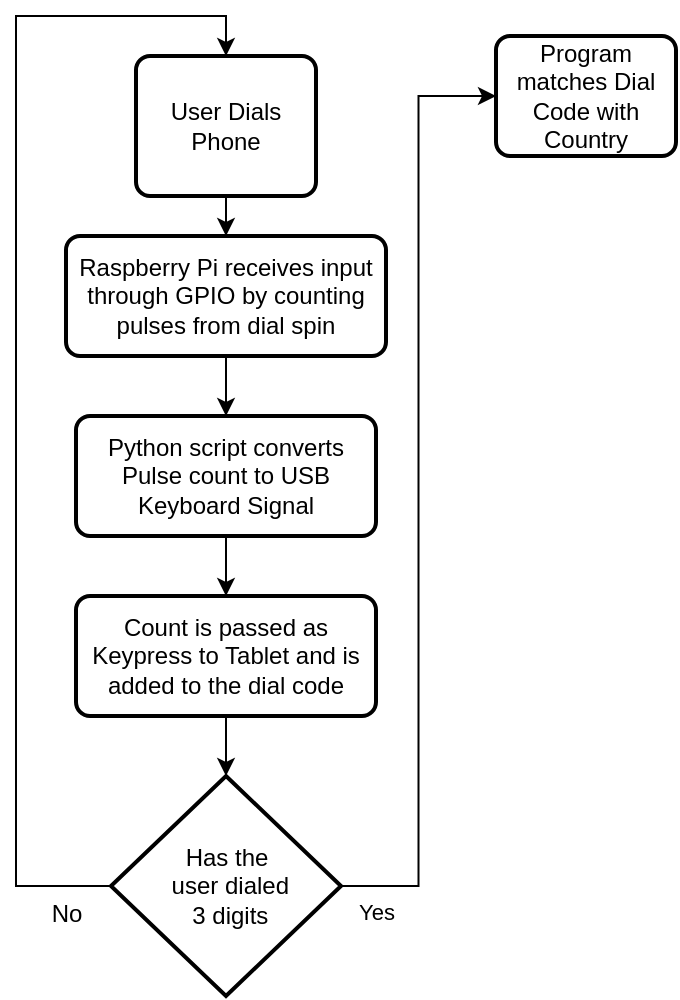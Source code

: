 <mxfile version="16.5.1" type="device"><diagram id="3JBherdVbbNZYM-BLbzv" name="Page-1"><mxGraphModel dx="709" dy="628" grid="1" gridSize="10" guides="1" tooltips="1" connect="1" arrows="1" fold="1" page="1" pageScale="1" pageWidth="850" pageHeight="1100" math="0" shadow="0"><root><mxCell id="0"/><mxCell id="1" parent="0"/><mxCell id="Dqg0gnAiCTm7pa3ZWLo--4" value="" style="edgeStyle=orthogonalEdgeStyle;rounded=0;orthogonalLoop=1;jettySize=auto;html=1;entryX=0.5;entryY=0;entryDx=0;entryDy=0;" parent="1" source="Dqg0gnAiCTm7pa3ZWLo--31" target="Dqg0gnAiCTm7pa3ZWLo--32" edge="1"><mxGeometry relative="1" as="geometry"><mxPoint x="145" y="110.0" as="sourcePoint"/><mxPoint x="145" y="130.0" as="targetPoint"/></mxGeometry></mxCell><mxCell id="Dqg0gnAiCTm7pa3ZWLo--20" style="edgeStyle=orthogonalEdgeStyle;rounded=0;orthogonalLoop=1;jettySize=auto;html=1;entryX=0.5;entryY=0;entryDx=0;entryDy=0;entryPerimeter=0;exitX=0.5;exitY=1;exitDx=0;exitDy=0;" parent="1" source="Dqg0gnAiCTm7pa3ZWLo--37" target="Dqg0gnAiCTm7pa3ZWLo--19" edge="1"><mxGeometry relative="1" as="geometry"><mxPoint x="140.029" y="410" as="sourcePoint"/></mxGeometry></mxCell><mxCell id="Dqg0gnAiCTm7pa3ZWLo--21" style="edgeStyle=orthogonalEdgeStyle;rounded=0;orthogonalLoop=1;jettySize=auto;html=1;entryX=0.5;entryY=0;entryDx=0;entryDy=0;exitX=0;exitY=0.5;exitDx=0;exitDy=0;exitPerimeter=0;" parent="1" source="Dqg0gnAiCTm7pa3ZWLo--19" target="Dqg0gnAiCTm7pa3ZWLo--31" edge="1"><mxGeometry relative="1" as="geometry"><mxPoint x="145" y="60" as="targetPoint"/><Array as="points"><mxPoint x="40" y="465"/><mxPoint x="40" y="30"/><mxPoint x="145" y="30"/></Array></mxGeometry></mxCell><mxCell id="Dqg0gnAiCTm7pa3ZWLo--22" value="No" style="edgeLabel;html=1;align=center;verticalAlign=top;resizable=0;points=[];fontSize=12;" parent="Dqg0gnAiCTm7pa3ZWLo--21" vertex="1" connectable="0"><mxGeometry x="-0.83" y="-3" relative="1" as="geometry"><mxPoint x="22" y="4" as="offset"/></mxGeometry></mxCell><mxCell id="ghjFsBjEfaQiXUaX_Viu-1" value="Yes" style="edgeStyle=orthogonalEdgeStyle;rounded=0;orthogonalLoop=1;jettySize=auto;html=1;entryX=0;entryY=0.5;entryDx=0;entryDy=0;verticalAlign=top;" edge="1" parent="1" source="Dqg0gnAiCTm7pa3ZWLo--19" target="Dqg0gnAiCTm7pa3ZWLo--30"><mxGeometry x="-0.926" relative="1" as="geometry"><mxPoint as="offset"/></mxGeometry></mxCell><mxCell id="Dqg0gnAiCTm7pa3ZWLo--19" value="Has the&lt;br&gt;&amp;nbsp;user dialed&lt;br&gt;&amp;nbsp;3 digits" style="strokeWidth=2;html=1;shape=mxgraph.flowchart.decision;whiteSpace=wrap;" parent="1" vertex="1"><mxGeometry x="87.5" y="410" width="115" height="110" as="geometry"/></mxCell><mxCell id="Dqg0gnAiCTm7pa3ZWLo--30" value="&lt;span&gt;Program matches Dial Code with Country&lt;/span&gt;" style="rounded=1;whiteSpace=wrap;html=1;absoluteArcSize=1;arcSize=14;strokeWidth=2;fontSize=12;" parent="1" vertex="1"><mxGeometry x="280" y="40" width="90" height="60" as="geometry"/></mxCell><mxCell id="Dqg0gnAiCTm7pa3ZWLo--31" value="User Dials &lt;br&gt;Phone" style="rounded=1;whiteSpace=wrap;html=1;absoluteArcSize=1;arcSize=14;strokeWidth=2;fontSize=12;" parent="1" vertex="1"><mxGeometry x="100" y="50" width="90" height="70" as="geometry"/></mxCell><mxCell id="Dqg0gnAiCTm7pa3ZWLo--36" style="edgeStyle=orthogonalEdgeStyle;rounded=0;orthogonalLoop=1;jettySize=auto;html=1;entryX=0.5;entryY=0;entryDx=0;entryDy=0;fontSize=12;" parent="1" source="Dqg0gnAiCTm7pa3ZWLo--32" target="Dqg0gnAiCTm7pa3ZWLo--35" edge="1"><mxGeometry relative="1" as="geometry"/></mxCell><mxCell id="Dqg0gnAiCTm7pa3ZWLo--32" value="&lt;span&gt;Raspberry Pi receives input through GPIO by counting pulses from dial spin&lt;/span&gt;" style="rounded=1;whiteSpace=wrap;html=1;absoluteArcSize=1;arcSize=14;strokeWidth=2;fontSize=12;" parent="1" vertex="1"><mxGeometry x="65" y="140" width="160" height="60" as="geometry"/></mxCell><mxCell id="Dqg0gnAiCTm7pa3ZWLo--38" style="edgeStyle=orthogonalEdgeStyle;rounded=0;orthogonalLoop=1;jettySize=auto;html=1;entryX=0.5;entryY=0;entryDx=0;entryDy=0;fontSize=12;" parent="1" source="Dqg0gnAiCTm7pa3ZWLo--35" target="Dqg0gnAiCTm7pa3ZWLo--37" edge="1"><mxGeometry relative="1" as="geometry"/></mxCell><mxCell id="Dqg0gnAiCTm7pa3ZWLo--35" value="&lt;span&gt;Python script converts Pulse count to USB Keyboard Signal&lt;/span&gt;" style="rounded=1;whiteSpace=wrap;html=1;absoluteArcSize=1;arcSize=14;strokeWidth=2;fontSize=12;" parent="1" vertex="1"><mxGeometry x="70" y="230" width="150" height="60" as="geometry"/></mxCell><mxCell id="Dqg0gnAiCTm7pa3ZWLo--37" value="&lt;span&gt;Count is passed as Keypress to Tablet and is added to the dial code&lt;/span&gt;" style="rounded=1;whiteSpace=wrap;html=1;absoluteArcSize=1;arcSize=14;strokeWidth=2;fontSize=12;" parent="1" vertex="1"><mxGeometry x="70" y="320" width="150" height="60" as="geometry"/></mxCell></root></mxGraphModel></diagram></mxfile>